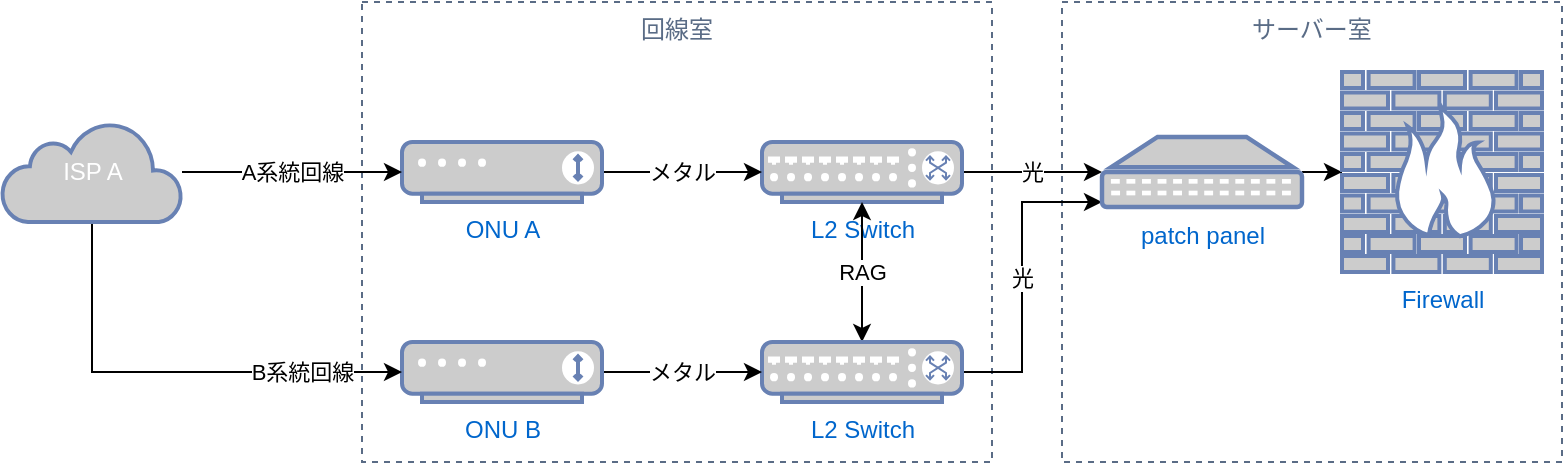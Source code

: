 <mxfile version="14.6.1" type="github">
  <diagram id="7wLTs8ti_w2qS4k10klG" name="Page-1">
    <mxGraphModel dx="498" dy="384" grid="1" gridSize="10" guides="1" tooltips="1" connect="1" arrows="1" fold="1" page="1" pageScale="1" pageWidth="827" pageHeight="1169" math="0" shadow="0">
      <root>
        <mxCell id="0" />
        <mxCell id="1" parent="0" />
        <mxCell id="5V7owRSj-AME9JgfiHuK-22" value="サーバー室" style="fillColor=none;strokeColor=#5A6C86;dashed=1;verticalAlign=top;fontStyle=0;fontColor=#5A6C86;" vertex="1" parent="1">
          <mxGeometry x="570" y="60" width="250" height="230" as="geometry" />
        </mxCell>
        <mxCell id="5V7owRSj-AME9JgfiHuK-21" value="回線室" style="fillColor=none;strokeColor=#5A6C86;dashed=1;verticalAlign=top;fontStyle=0;fontColor=#5A6C86;" vertex="1" parent="1">
          <mxGeometry x="220" y="60" width="315" height="230" as="geometry" />
        </mxCell>
        <mxCell id="5V7owRSj-AME9JgfiHuK-16" value="光" style="edgeStyle=orthogonalEdgeStyle;rounded=0;orthogonalLoop=1;jettySize=auto;html=1;startArrow=none;startFill=0;" edge="1" parent="1" source="5V7owRSj-AME9JgfiHuK-1" target="5V7owRSj-AME9JgfiHuK-15">
          <mxGeometry relative="1" as="geometry" />
        </mxCell>
        <mxCell id="5V7owRSj-AME9JgfiHuK-1" value="L2 Switch" style="fontColor=#0066CC;verticalAlign=top;verticalLabelPosition=bottom;labelPosition=center;align=center;html=1;outlineConnect=0;fillColor=#CCCCCC;strokeColor=#6881B3;gradientColor=none;gradientDirection=north;strokeWidth=2;shape=mxgraph.networks.switch;" vertex="1" parent="1">
          <mxGeometry x="420" y="130" width="100" height="30" as="geometry" />
        </mxCell>
        <mxCell id="5V7owRSj-AME9JgfiHuK-12" value="RAG" style="edgeStyle=orthogonalEdgeStyle;rounded=0;orthogonalLoop=1;jettySize=auto;html=1;startArrow=classic;startFill=1;" edge="1" parent="1" source="5V7owRSj-AME9JgfiHuK-2">
          <mxGeometry relative="1" as="geometry">
            <mxPoint x="470" y="160" as="targetPoint" />
            <Array as="points">
              <mxPoint x="470" y="180" />
              <mxPoint x="470" y="180" />
            </Array>
          </mxGeometry>
        </mxCell>
        <mxCell id="5V7owRSj-AME9JgfiHuK-17" value="光" style="edgeStyle=orthogonalEdgeStyle;rounded=0;orthogonalLoop=1;jettySize=auto;html=1;startArrow=none;startFill=0;" edge="1" parent="1" source="5V7owRSj-AME9JgfiHuK-2" target="5V7owRSj-AME9JgfiHuK-15">
          <mxGeometry relative="1" as="geometry">
            <Array as="points">
              <mxPoint x="550" y="245" />
              <mxPoint x="550" y="160" />
            </Array>
          </mxGeometry>
        </mxCell>
        <mxCell id="5V7owRSj-AME9JgfiHuK-2" value="L2 Switch" style="fontColor=#0066CC;verticalAlign=top;verticalLabelPosition=bottom;labelPosition=center;align=center;html=1;outlineConnect=0;fillColor=#CCCCCC;strokeColor=#6881B3;gradientColor=none;gradientDirection=north;strokeWidth=2;shape=mxgraph.networks.switch;" vertex="1" parent="1">
          <mxGeometry x="420" y="230" width="100" height="30" as="geometry" />
        </mxCell>
        <mxCell id="5V7owRSj-AME9JgfiHuK-10" value="メタル" style="edgeStyle=orthogonalEdgeStyle;rounded=0;orthogonalLoop=1;jettySize=auto;html=1;" edge="1" parent="1" source="5V7owRSj-AME9JgfiHuK-4" target="5V7owRSj-AME9JgfiHuK-1">
          <mxGeometry relative="1" as="geometry" />
        </mxCell>
        <mxCell id="5V7owRSj-AME9JgfiHuK-4" value="ONU A" style="fontColor=#0066CC;verticalAlign=top;verticalLabelPosition=bottom;labelPosition=center;align=center;html=1;outlineConnect=0;fillColor=#CCCCCC;strokeColor=#6881B3;gradientColor=none;gradientDirection=north;strokeWidth=2;shape=mxgraph.networks.modem;" vertex="1" parent="1">
          <mxGeometry x="240" y="130" width="100" height="30" as="geometry" />
        </mxCell>
        <mxCell id="5V7owRSj-AME9JgfiHuK-11" value="メタル" style="edgeStyle=orthogonalEdgeStyle;rounded=0;orthogonalLoop=1;jettySize=auto;html=1;" edge="1" parent="1" source="5V7owRSj-AME9JgfiHuK-5" target="5V7owRSj-AME9JgfiHuK-2">
          <mxGeometry relative="1" as="geometry" />
        </mxCell>
        <mxCell id="5V7owRSj-AME9JgfiHuK-5" value="ONU B" style="fontColor=#0066CC;verticalAlign=top;verticalLabelPosition=bottom;labelPosition=center;align=center;html=1;outlineConnect=0;fillColor=#CCCCCC;strokeColor=#6881B3;gradientColor=none;gradientDirection=north;strokeWidth=2;shape=mxgraph.networks.modem;" vertex="1" parent="1">
          <mxGeometry x="240" y="230" width="100" height="30" as="geometry" />
        </mxCell>
        <mxCell id="5V7owRSj-AME9JgfiHuK-7" value="A系統回線" style="edgeStyle=orthogonalEdgeStyle;rounded=0;orthogonalLoop=1;jettySize=auto;html=1;" edge="1" parent="1" source="5V7owRSj-AME9JgfiHuK-6" target="5V7owRSj-AME9JgfiHuK-4">
          <mxGeometry relative="1" as="geometry" />
        </mxCell>
        <mxCell id="5V7owRSj-AME9JgfiHuK-13" value="B系統回線" style="edgeStyle=orthogonalEdgeStyle;rounded=0;orthogonalLoop=1;jettySize=auto;html=1;startArrow=none;startFill=0;" edge="1" parent="1" source="5V7owRSj-AME9JgfiHuK-6" target="5V7owRSj-AME9JgfiHuK-5">
          <mxGeometry x="0.565" relative="1" as="geometry">
            <Array as="points">
              <mxPoint x="85" y="245" />
            </Array>
            <mxPoint as="offset" />
          </mxGeometry>
        </mxCell>
        <mxCell id="5V7owRSj-AME9JgfiHuK-6" value="ISP A" style="html=1;outlineConnect=0;fillColor=#CCCCCC;strokeColor=#6881B3;gradientColor=none;gradientDirection=north;strokeWidth=2;shape=mxgraph.networks.cloud;fontColor=#ffffff;" vertex="1" parent="1">
          <mxGeometry x="40" y="120" width="90" height="50" as="geometry" />
        </mxCell>
        <mxCell id="5V7owRSj-AME9JgfiHuK-19" style="edgeStyle=orthogonalEdgeStyle;rounded=0;orthogonalLoop=1;jettySize=auto;html=1;startArrow=none;startFill=0;" edge="1" parent="1" source="5V7owRSj-AME9JgfiHuK-15" target="5V7owRSj-AME9JgfiHuK-18">
          <mxGeometry relative="1" as="geometry" />
        </mxCell>
        <mxCell id="5V7owRSj-AME9JgfiHuK-15" value="patch panel" style="fontColor=#0066CC;verticalAlign=top;verticalLabelPosition=bottom;labelPosition=center;align=center;html=1;outlineConnect=0;fillColor=#CCCCCC;strokeColor=#6881B3;gradientColor=none;gradientDirection=north;strokeWidth=2;shape=mxgraph.networks.patch_panel;" vertex="1" parent="1">
          <mxGeometry x="590" y="127.5" width="100" height="35" as="geometry" />
        </mxCell>
        <mxCell id="5V7owRSj-AME9JgfiHuK-18" value="Firewall" style="fontColor=#0066CC;verticalAlign=top;verticalLabelPosition=bottom;labelPosition=center;align=center;html=1;outlineConnect=0;fillColor=#CCCCCC;strokeColor=#6881B3;gradientColor=none;gradientDirection=north;strokeWidth=2;shape=mxgraph.networks.firewall;" vertex="1" parent="1">
          <mxGeometry x="710" y="95" width="100" height="100" as="geometry" />
        </mxCell>
      </root>
    </mxGraphModel>
  </diagram>
</mxfile>
